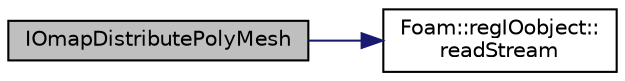 digraph "IOmapDistributePolyMesh"
{
  bgcolor="transparent";
  edge [fontname="Helvetica",fontsize="10",labelfontname="Helvetica",labelfontsize="10"];
  node [fontname="Helvetica",fontsize="10",shape=record];
  rankdir="LR";
  Node1 [label="IOmapDistributePolyMesh",height=0.2,width=0.4,color="black", fillcolor="grey75", style="filled" fontcolor="black"];
  Node1 -> Node2 [color="midnightblue",fontsize="10",style="solid",fontname="Helvetica"];
  Node2 [label="Foam::regIOobject::\lreadStream",height=0.2,width=0.4,color="black",URL="$classFoam_1_1regIOobject.html#a5d332515fd86be00851c100fd0316198",tooltip="Return Istream and check object type against that given. "];
}
